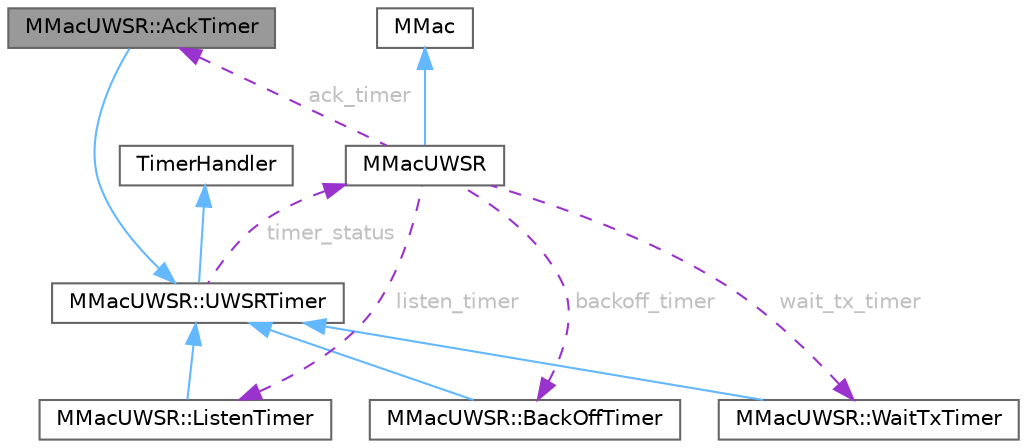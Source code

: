 digraph "MMacUWSR::AckTimer"
{
 // LATEX_PDF_SIZE
  bgcolor="transparent";
  edge [fontname=Helvetica,fontsize=10,labelfontname=Helvetica,labelfontsize=10];
  node [fontname=Helvetica,fontsize=10,shape=box,height=0.2,width=0.4];
  Node1 [id="Node000001",label="MMacUWSR::AckTimer",height=0.2,width=0.4,color="gray40", fillcolor="grey60", style="filled", fontcolor="black",tooltip="Base class of AckTimer, which is a derived class of UWSRTimer."];
  Node2 -> Node1 [id="edge1_Node000001_Node000002",dir="back",color="steelblue1",style="solid",tooltip=" "];
  Node2 [id="Node000002",label="MMacUWSR::UWSRTimer",height=0.2,width=0.4,color="gray40", fillcolor="white", style="filled",URL="$classMMacUWSR_1_1UWSRTimer.html",tooltip="Base class of all the timer used in this protocol."];
  Node3 -> Node2 [id="edge2_Node000002_Node000003",dir="back",color="steelblue1",style="solid",tooltip=" "];
  Node3 [id="Node000003",label="TimerHandler",height=0.2,width=0.4,color="gray40", fillcolor="white", style="filled",tooltip=" "];
  Node4 -> Node2 [id="edge3_Node000002_Node000004",dir="back",color="darkorchid3",style="dashed",tooltip=" ",label=" timer_status",fontcolor="grey" ];
  Node4 [id="Node000004",label="MMacUWSR",height=0.2,width=0.4,color="gray40", fillcolor="white", style="filled",URL="$classMMacUWSR.html",tooltip="This is the base class of MMacUWSR protocol, which is a derived class of MMac."];
  Node5 -> Node4 [id="edge4_Node000004_Node000005",dir="back",color="steelblue1",style="solid",tooltip=" "];
  Node5 [id="Node000005",label="MMac",height=0.2,width=0.4,color="gray40", fillcolor="white", style="filled",tooltip=" "];
  Node1 -> Node4 [id="edge5_Node000004_Node000001",dir="back",color="darkorchid3",style="dashed",tooltip=" ",label=" ack_timer",fontcolor="grey" ];
  Node6 -> Node4 [id="edge6_Node000004_Node000006",dir="back",color="darkorchid3",style="dashed",tooltip=" ",label=" backoff_timer",fontcolor="grey" ];
  Node6 [id="Node000006",label="MMacUWSR::BackOffTimer",height=0.2,width=0.4,color="gray40", fillcolor="white", style="filled",URL="$classMMacUWSR_1_1BackOffTimer.html",tooltip="Base class of BackoffTimer."];
  Node2 -> Node6 [id="edge7_Node000006_Node000002",dir="back",color="steelblue1",style="solid",tooltip=" "];
  Node7 -> Node4 [id="edge8_Node000004_Node000007",dir="back",color="darkorchid3",style="dashed",tooltip=" ",label=" listen_timer",fontcolor="grey" ];
  Node7 [id="Node000007",label="MMacUWSR::ListenTimer",height=0.2,width=0.4,color="gray40", fillcolor="white", style="filled",URL="$classMMacUWSR_1_1ListenTimer.html",tooltip="Base class of ListenTimer, which is a derived class of UWSRTimer."];
  Node2 -> Node7 [id="edge9_Node000007_Node000002",dir="back",color="steelblue1",style="solid",tooltip=" "];
  Node8 -> Node4 [id="edge10_Node000004_Node000008",dir="back",color="darkorchid3",style="dashed",tooltip=" ",label=" wait_tx_timer",fontcolor="grey" ];
  Node8 [id="Node000008",label="MMacUWSR::WaitTxTimer",height=0.2,width=0.4,color="gray40", fillcolor="white", style="filled",URL="$classMMacUWSR_1_1WaitTxTimer.html",tooltip="Base class of WaitTxTimer, which is a derived class of UWSRTimer."];
  Node2 -> Node8 [id="edge11_Node000008_Node000002",dir="back",color="steelblue1",style="solid",tooltip=" "];
}
